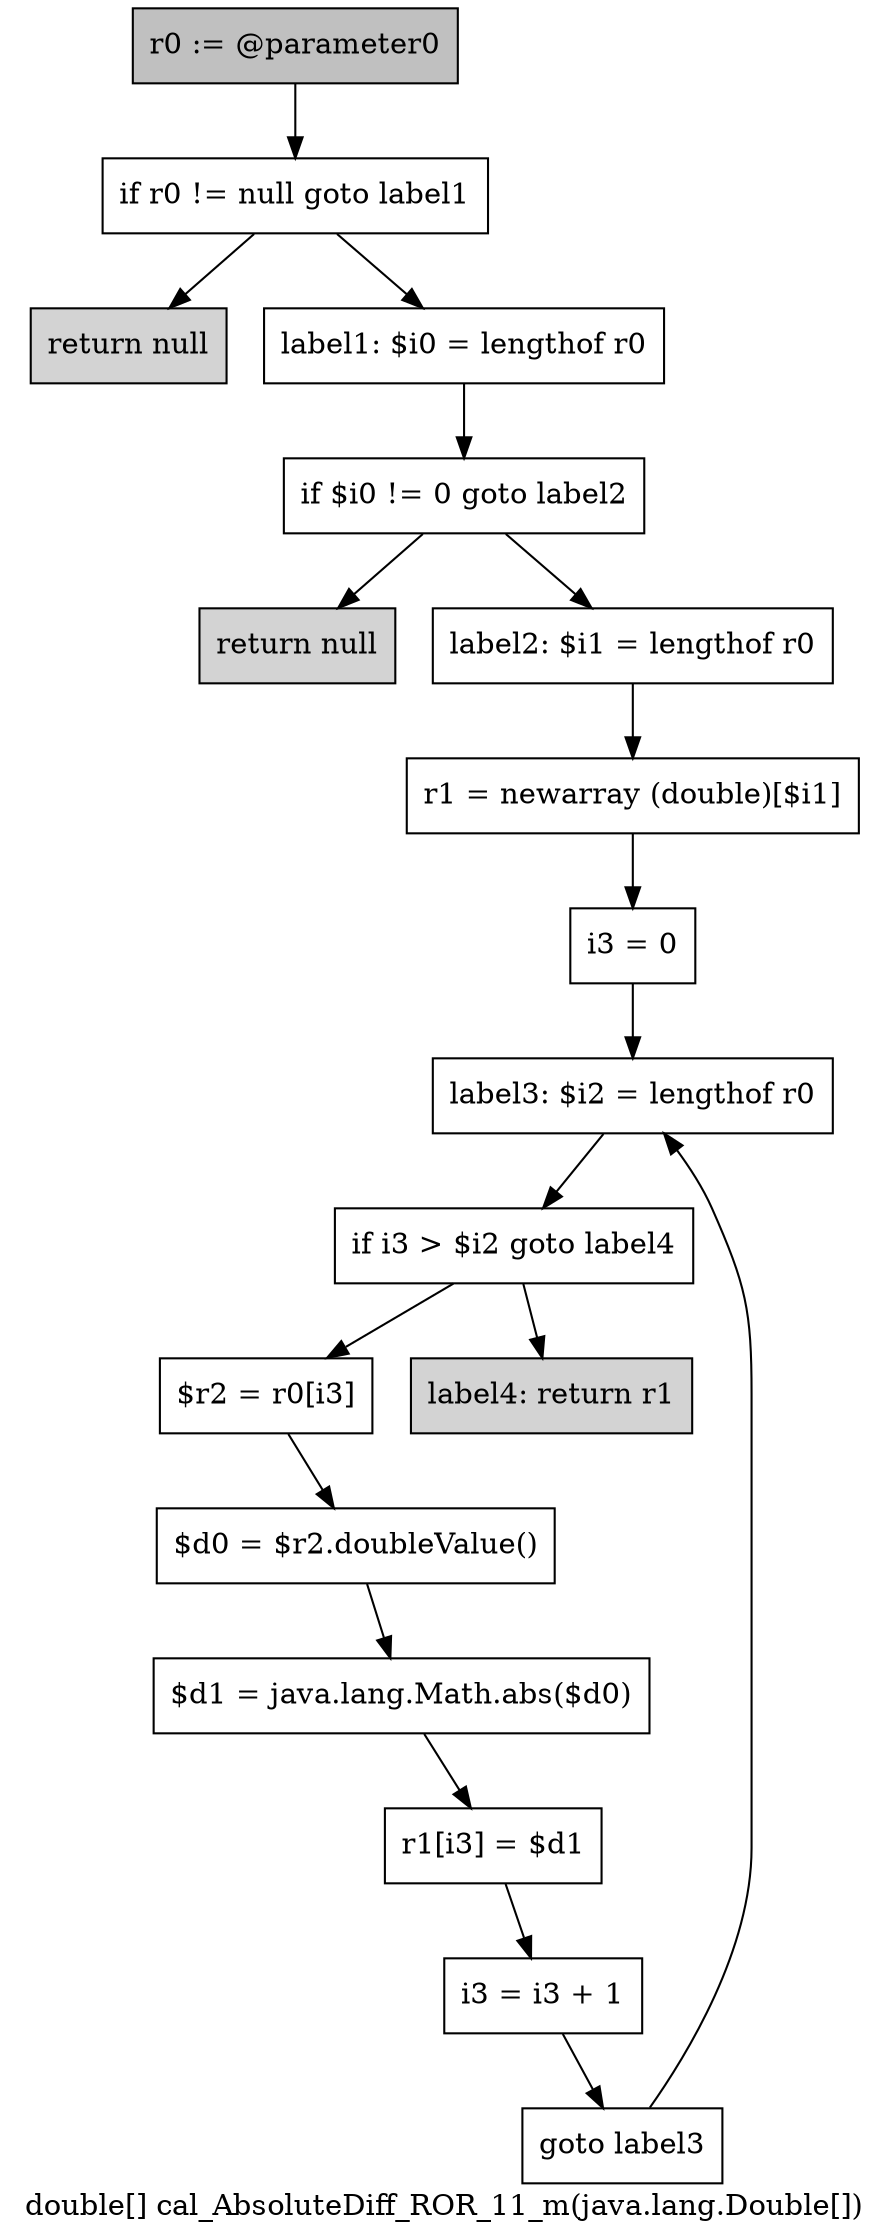 digraph "double[] cal_AbsoluteDiff_ROR_11_m(java.lang.Double[])" {
    label="double[] cal_AbsoluteDiff_ROR_11_m(java.lang.Double[])";
    node [shape=box];
    "0" [style=filled,fillcolor=gray,label="r0 := @parameter0",];
    "1" [label="if r0 != null goto label1",];
    "0"->"1";
    "2" [style=filled,fillcolor=lightgray,label="return null",];
    "1"->"2";
    "3" [label="label1: $i0 = lengthof r0",];
    "1"->"3";
    "4" [label="if $i0 != 0 goto label2",];
    "3"->"4";
    "5" [style=filled,fillcolor=lightgray,label="return null",];
    "4"->"5";
    "6" [label="label2: $i1 = lengthof r0",];
    "4"->"6";
    "7" [label="r1 = newarray (double)[$i1]",];
    "6"->"7";
    "8" [label="i3 = 0",];
    "7"->"8";
    "9" [label="label3: $i2 = lengthof r0",];
    "8"->"9";
    "10" [label="if i3 > $i2 goto label4",];
    "9"->"10";
    "11" [label="$r2 = r0[i3]",];
    "10"->"11";
    "17" [style=filled,fillcolor=lightgray,label="label4: return r1",];
    "10"->"17";
    "12" [label="$d0 = $r2.doubleValue()",];
    "11"->"12";
    "13" [label="$d1 = java.lang.Math.abs($d0)",];
    "12"->"13";
    "14" [label="r1[i3] = $d1",];
    "13"->"14";
    "15" [label="i3 = i3 + 1",];
    "14"->"15";
    "16" [label="goto label3",];
    "15"->"16";
    "16"->"9";
}
